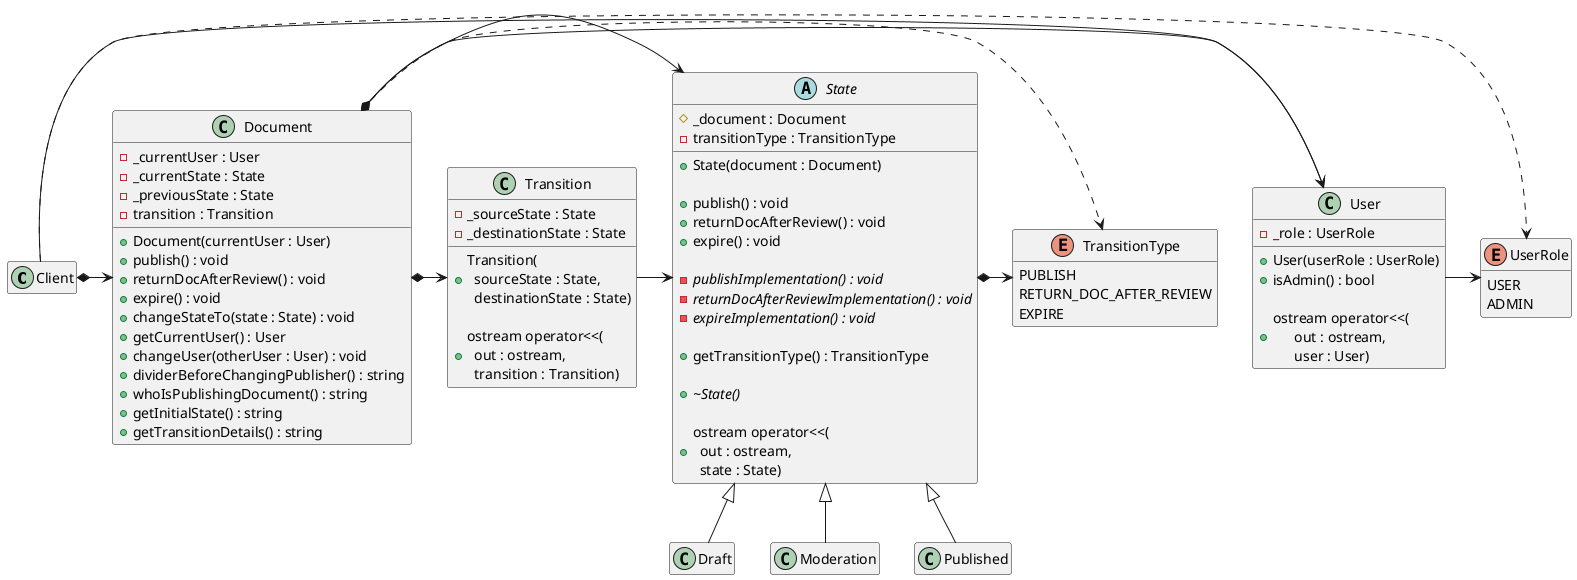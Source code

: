 @startuml
'https://plantuml.com/class-diagram

class Client
hide Client members

Client *-> Document
Client -> User
Client .> UserRole

class Document {
    + Document(currentUser : User)
    + publish() : void
    + returnDocAfterReview() : void
    + expire() : void
    + changeStateTo(state : State) : void
    + getCurrentUser() : User
    + changeUser(otherUser : User) : void
    + dividerBeforeChangingPublisher() : string
    + whoIsPublishingDocument() : string
    + getInitialState() : string
    + getTransitionDetails() : string

    - _currentUser : User
    - _currentState : State
    - _previousState : State
    - transition : Transition
}

Document *-> User
Document *-> State
Document *-> Transition
Document .> TransitionType

abstract class State {
    + State(document : Document)

    + publish() : void
    + returnDocAfterReview() : void
    + expire() : void

  - {abstract} publishImplementation() : void
  - {abstract} returnDocAfterReviewImplementation() : void
  - {abstract} expireImplementation() : void

  + getTransitionType() : TransitionType

  + {abstract} ~State()

  + ostream operator<<(\n\
  out : ostream,\n\
  state : State)

    # _document : Document
    - transitionType : TransitionType
}

State *-> TransitionType

State <|-- Draft
State <|-- Moderation
State <|-- Published

class Draft
hide Draft members

class Moderation
hide Moderation members

class Published
hide Published members

class Transition {
    + Transition(\n\
  sourceState : State,\n\
  destinationState : State)

    + ostream operator<<(\n\
  out : ostream,\n\
  transition : Transition)

    - _sourceState : State
    - _destinationState : State
}

Transition -> State

enum TransitionType {
    PUBLISH
    RETURN_DOC_AFTER_REVIEW
    EXPIRE
}

hide TransitionType methods

class User {
    + User(userRole : UserRole)
    + isAdmin() : bool

    + ostream operator<<(\n\
      out : ostream,\n\
      user : User)

    - _role : UserRole
}

User -> UserRole

enum UserRole {
    USER
    ADMIN
}

hide UserRole methods

@enduml
clear